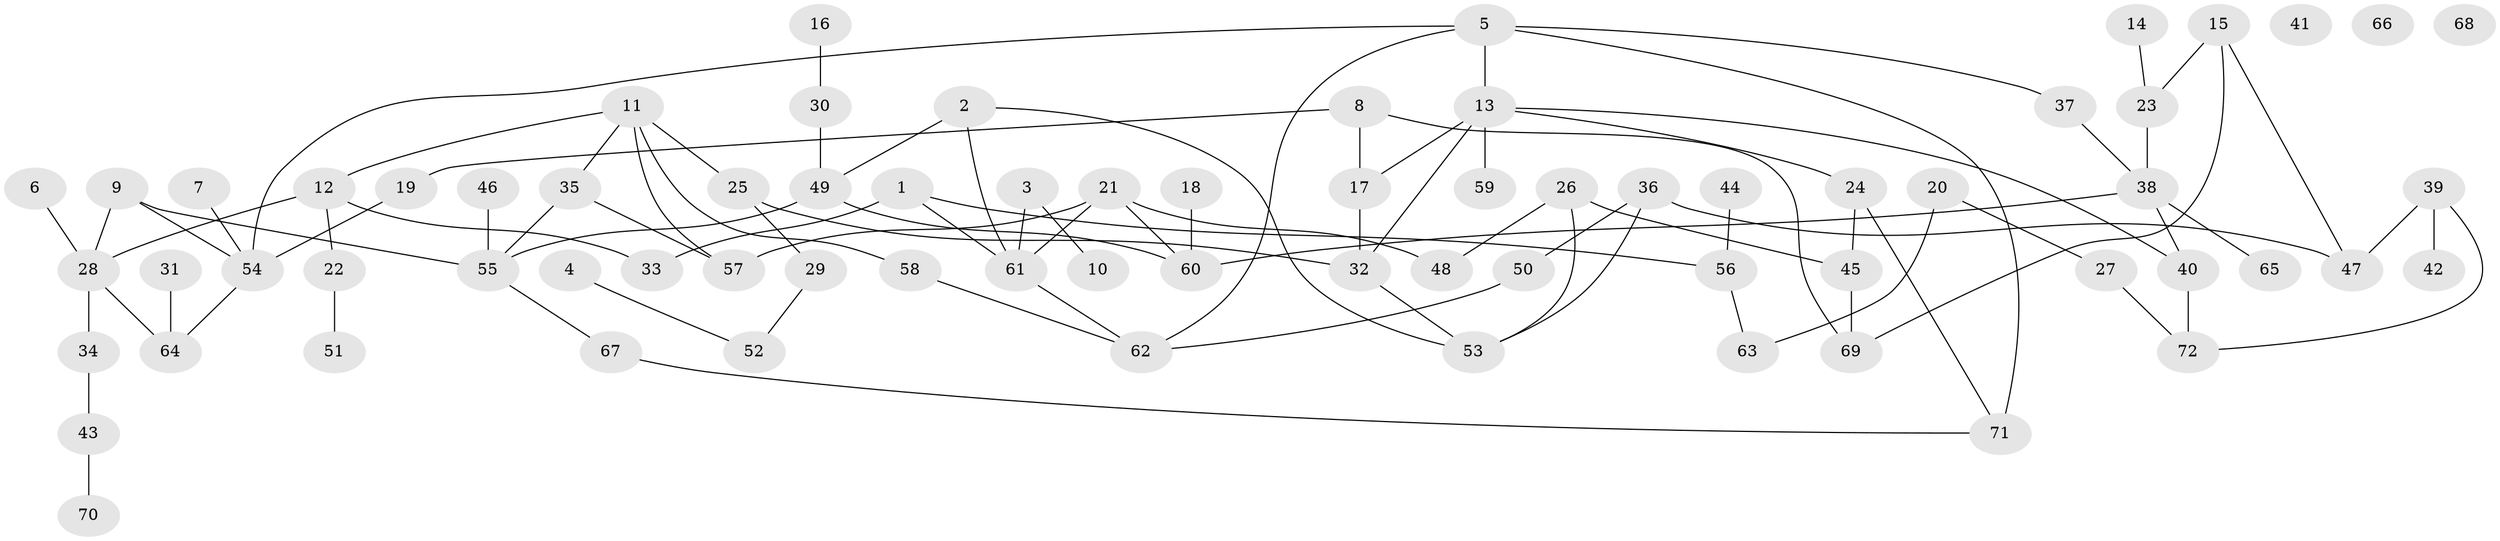 // Generated by graph-tools (version 1.1) at 2025/12/03/09/25 04:12:56]
// undirected, 72 vertices, 92 edges
graph export_dot {
graph [start="1"]
  node [color=gray90,style=filled];
  1;
  2;
  3;
  4;
  5;
  6;
  7;
  8;
  9;
  10;
  11;
  12;
  13;
  14;
  15;
  16;
  17;
  18;
  19;
  20;
  21;
  22;
  23;
  24;
  25;
  26;
  27;
  28;
  29;
  30;
  31;
  32;
  33;
  34;
  35;
  36;
  37;
  38;
  39;
  40;
  41;
  42;
  43;
  44;
  45;
  46;
  47;
  48;
  49;
  50;
  51;
  52;
  53;
  54;
  55;
  56;
  57;
  58;
  59;
  60;
  61;
  62;
  63;
  64;
  65;
  66;
  67;
  68;
  69;
  70;
  71;
  72;
  1 -- 33;
  1 -- 56;
  1 -- 61;
  2 -- 49;
  2 -- 53;
  2 -- 61;
  3 -- 10;
  3 -- 61;
  4 -- 52;
  5 -- 13;
  5 -- 37;
  5 -- 54;
  5 -- 62;
  5 -- 71;
  6 -- 28;
  7 -- 54;
  8 -- 17;
  8 -- 19;
  8 -- 69;
  9 -- 28;
  9 -- 54;
  9 -- 55;
  11 -- 12;
  11 -- 25;
  11 -- 35;
  11 -- 57;
  11 -- 58;
  12 -- 22;
  12 -- 28;
  12 -- 33;
  13 -- 17;
  13 -- 24;
  13 -- 32;
  13 -- 40;
  13 -- 59;
  14 -- 23;
  15 -- 23;
  15 -- 47;
  15 -- 69;
  16 -- 30;
  17 -- 32;
  18 -- 60;
  19 -- 54;
  20 -- 27;
  20 -- 63;
  21 -- 48;
  21 -- 57;
  21 -- 60;
  21 -- 61;
  22 -- 51;
  23 -- 38;
  24 -- 45;
  24 -- 71;
  25 -- 29;
  25 -- 32;
  26 -- 45;
  26 -- 48;
  26 -- 53;
  27 -- 72;
  28 -- 34;
  28 -- 64;
  29 -- 52;
  30 -- 49;
  31 -- 64;
  32 -- 53;
  34 -- 43;
  35 -- 55;
  35 -- 57;
  36 -- 47;
  36 -- 50;
  36 -- 53;
  37 -- 38;
  38 -- 40;
  38 -- 60;
  38 -- 65;
  39 -- 42;
  39 -- 47;
  39 -- 72;
  40 -- 72;
  43 -- 70;
  44 -- 56;
  45 -- 69;
  46 -- 55;
  49 -- 55;
  49 -- 60;
  50 -- 62;
  54 -- 64;
  55 -- 67;
  56 -- 63;
  58 -- 62;
  61 -- 62;
  67 -- 71;
}
